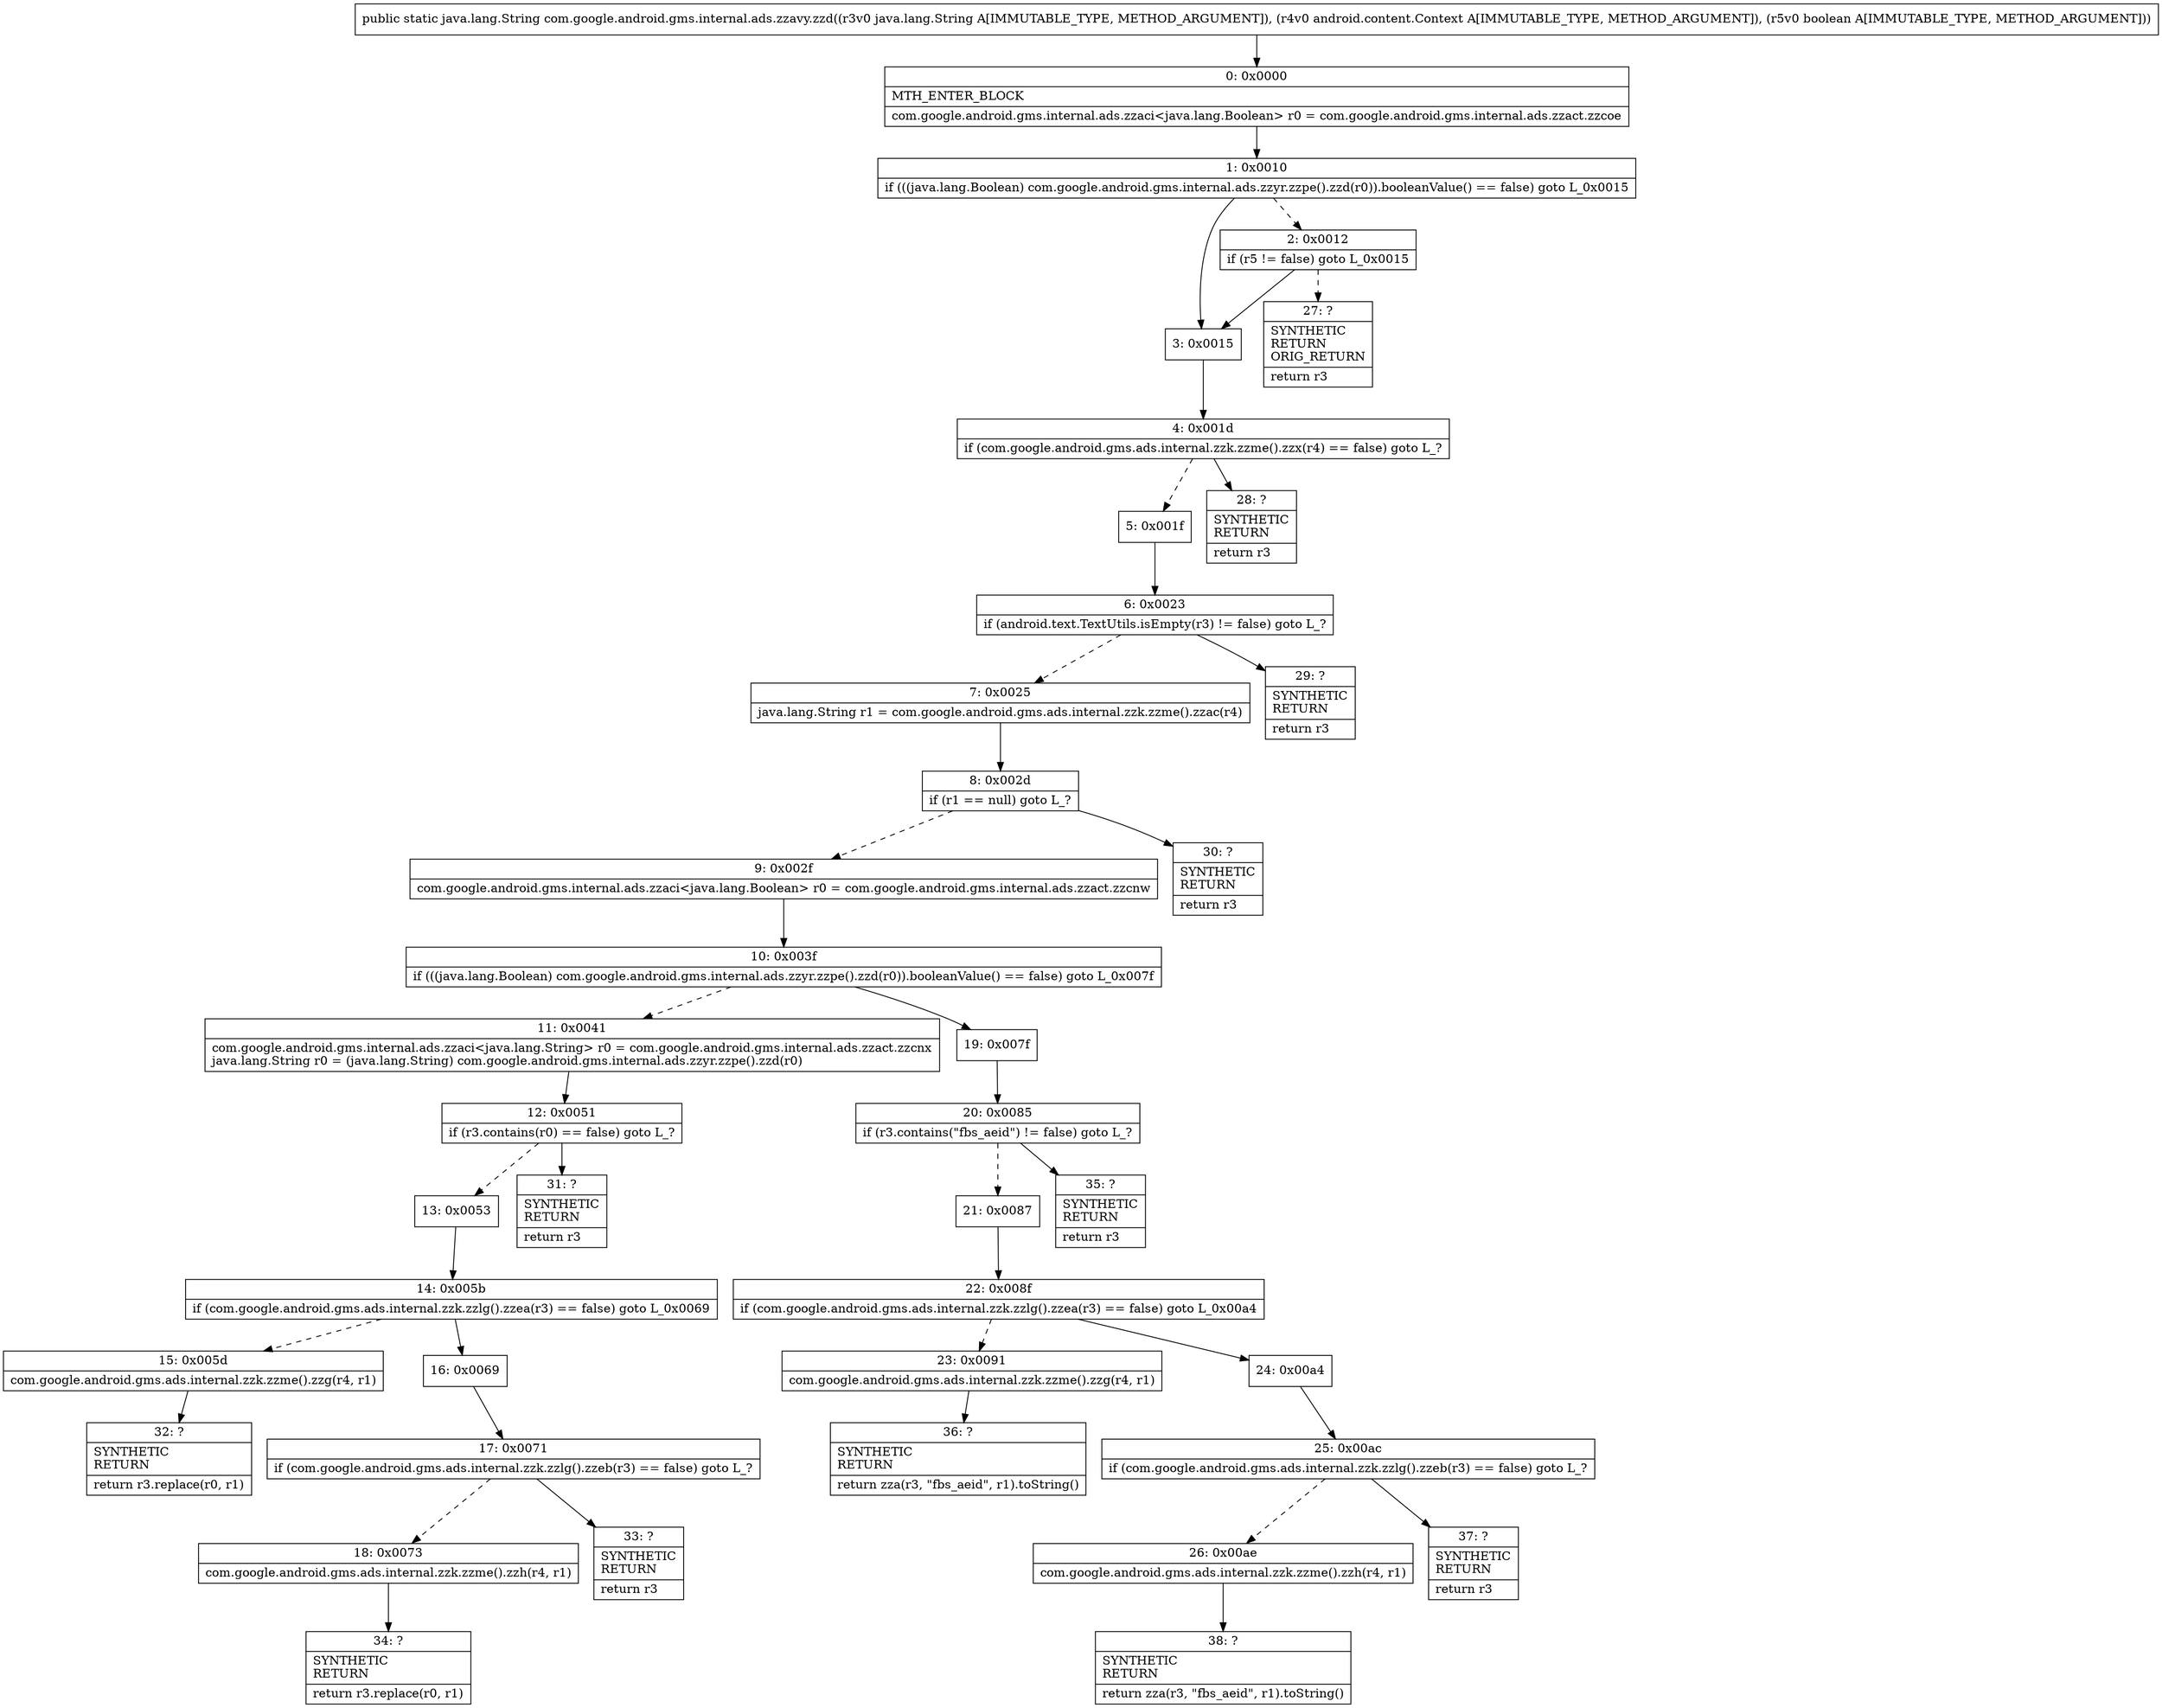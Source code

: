digraph "CFG forcom.google.android.gms.internal.ads.zzavy.zzd(Ljava\/lang\/String;Landroid\/content\/Context;Z)Ljava\/lang\/String;" {
Node_0 [shape=record,label="{0\:\ 0x0000|MTH_ENTER_BLOCK\l|com.google.android.gms.internal.ads.zzaci\<java.lang.Boolean\> r0 = com.google.android.gms.internal.ads.zzact.zzcoe\l}"];
Node_1 [shape=record,label="{1\:\ 0x0010|if (((java.lang.Boolean) com.google.android.gms.internal.ads.zzyr.zzpe().zzd(r0)).booleanValue() == false) goto L_0x0015\l}"];
Node_2 [shape=record,label="{2\:\ 0x0012|if (r5 != false) goto L_0x0015\l}"];
Node_3 [shape=record,label="{3\:\ 0x0015}"];
Node_4 [shape=record,label="{4\:\ 0x001d|if (com.google.android.gms.ads.internal.zzk.zzme().zzx(r4) == false) goto L_?\l}"];
Node_5 [shape=record,label="{5\:\ 0x001f}"];
Node_6 [shape=record,label="{6\:\ 0x0023|if (android.text.TextUtils.isEmpty(r3) != false) goto L_?\l}"];
Node_7 [shape=record,label="{7\:\ 0x0025|java.lang.String r1 = com.google.android.gms.ads.internal.zzk.zzme().zzac(r4)\l}"];
Node_8 [shape=record,label="{8\:\ 0x002d|if (r1 == null) goto L_?\l}"];
Node_9 [shape=record,label="{9\:\ 0x002f|com.google.android.gms.internal.ads.zzaci\<java.lang.Boolean\> r0 = com.google.android.gms.internal.ads.zzact.zzcnw\l}"];
Node_10 [shape=record,label="{10\:\ 0x003f|if (((java.lang.Boolean) com.google.android.gms.internal.ads.zzyr.zzpe().zzd(r0)).booleanValue() == false) goto L_0x007f\l}"];
Node_11 [shape=record,label="{11\:\ 0x0041|com.google.android.gms.internal.ads.zzaci\<java.lang.String\> r0 = com.google.android.gms.internal.ads.zzact.zzcnx\ljava.lang.String r0 = (java.lang.String) com.google.android.gms.internal.ads.zzyr.zzpe().zzd(r0)\l}"];
Node_12 [shape=record,label="{12\:\ 0x0051|if (r3.contains(r0) == false) goto L_?\l}"];
Node_13 [shape=record,label="{13\:\ 0x0053}"];
Node_14 [shape=record,label="{14\:\ 0x005b|if (com.google.android.gms.ads.internal.zzk.zzlg().zzea(r3) == false) goto L_0x0069\l}"];
Node_15 [shape=record,label="{15\:\ 0x005d|com.google.android.gms.ads.internal.zzk.zzme().zzg(r4, r1)\l}"];
Node_16 [shape=record,label="{16\:\ 0x0069}"];
Node_17 [shape=record,label="{17\:\ 0x0071|if (com.google.android.gms.ads.internal.zzk.zzlg().zzeb(r3) == false) goto L_?\l}"];
Node_18 [shape=record,label="{18\:\ 0x0073|com.google.android.gms.ads.internal.zzk.zzme().zzh(r4, r1)\l}"];
Node_19 [shape=record,label="{19\:\ 0x007f}"];
Node_20 [shape=record,label="{20\:\ 0x0085|if (r3.contains(\"fbs_aeid\") != false) goto L_?\l}"];
Node_21 [shape=record,label="{21\:\ 0x0087}"];
Node_22 [shape=record,label="{22\:\ 0x008f|if (com.google.android.gms.ads.internal.zzk.zzlg().zzea(r3) == false) goto L_0x00a4\l}"];
Node_23 [shape=record,label="{23\:\ 0x0091|com.google.android.gms.ads.internal.zzk.zzme().zzg(r4, r1)\l}"];
Node_24 [shape=record,label="{24\:\ 0x00a4}"];
Node_25 [shape=record,label="{25\:\ 0x00ac|if (com.google.android.gms.ads.internal.zzk.zzlg().zzeb(r3) == false) goto L_?\l}"];
Node_26 [shape=record,label="{26\:\ 0x00ae|com.google.android.gms.ads.internal.zzk.zzme().zzh(r4, r1)\l}"];
Node_27 [shape=record,label="{27\:\ ?|SYNTHETIC\lRETURN\lORIG_RETURN\l|return r3\l}"];
Node_28 [shape=record,label="{28\:\ ?|SYNTHETIC\lRETURN\l|return r3\l}"];
Node_29 [shape=record,label="{29\:\ ?|SYNTHETIC\lRETURN\l|return r3\l}"];
Node_30 [shape=record,label="{30\:\ ?|SYNTHETIC\lRETURN\l|return r3\l}"];
Node_31 [shape=record,label="{31\:\ ?|SYNTHETIC\lRETURN\l|return r3\l}"];
Node_32 [shape=record,label="{32\:\ ?|SYNTHETIC\lRETURN\l|return r3.replace(r0, r1)\l}"];
Node_33 [shape=record,label="{33\:\ ?|SYNTHETIC\lRETURN\l|return r3\l}"];
Node_34 [shape=record,label="{34\:\ ?|SYNTHETIC\lRETURN\l|return r3.replace(r0, r1)\l}"];
Node_35 [shape=record,label="{35\:\ ?|SYNTHETIC\lRETURN\l|return r3\l}"];
Node_36 [shape=record,label="{36\:\ ?|SYNTHETIC\lRETURN\l|return zza(r3, \"fbs_aeid\", r1).toString()\l}"];
Node_37 [shape=record,label="{37\:\ ?|SYNTHETIC\lRETURN\l|return r3\l}"];
Node_38 [shape=record,label="{38\:\ ?|SYNTHETIC\lRETURN\l|return zza(r3, \"fbs_aeid\", r1).toString()\l}"];
MethodNode[shape=record,label="{public static java.lang.String com.google.android.gms.internal.ads.zzavy.zzd((r3v0 java.lang.String A[IMMUTABLE_TYPE, METHOD_ARGUMENT]), (r4v0 android.content.Context A[IMMUTABLE_TYPE, METHOD_ARGUMENT]), (r5v0 boolean A[IMMUTABLE_TYPE, METHOD_ARGUMENT])) }"];
MethodNode -> Node_0;
Node_0 -> Node_1;
Node_1 -> Node_2[style=dashed];
Node_1 -> Node_3;
Node_2 -> Node_3;
Node_2 -> Node_27[style=dashed];
Node_3 -> Node_4;
Node_4 -> Node_5[style=dashed];
Node_4 -> Node_28;
Node_5 -> Node_6;
Node_6 -> Node_7[style=dashed];
Node_6 -> Node_29;
Node_7 -> Node_8;
Node_8 -> Node_9[style=dashed];
Node_8 -> Node_30;
Node_9 -> Node_10;
Node_10 -> Node_11[style=dashed];
Node_10 -> Node_19;
Node_11 -> Node_12;
Node_12 -> Node_13[style=dashed];
Node_12 -> Node_31;
Node_13 -> Node_14;
Node_14 -> Node_15[style=dashed];
Node_14 -> Node_16;
Node_15 -> Node_32;
Node_16 -> Node_17;
Node_17 -> Node_18[style=dashed];
Node_17 -> Node_33;
Node_18 -> Node_34;
Node_19 -> Node_20;
Node_20 -> Node_21[style=dashed];
Node_20 -> Node_35;
Node_21 -> Node_22;
Node_22 -> Node_23[style=dashed];
Node_22 -> Node_24;
Node_23 -> Node_36;
Node_24 -> Node_25;
Node_25 -> Node_26[style=dashed];
Node_25 -> Node_37;
Node_26 -> Node_38;
}

